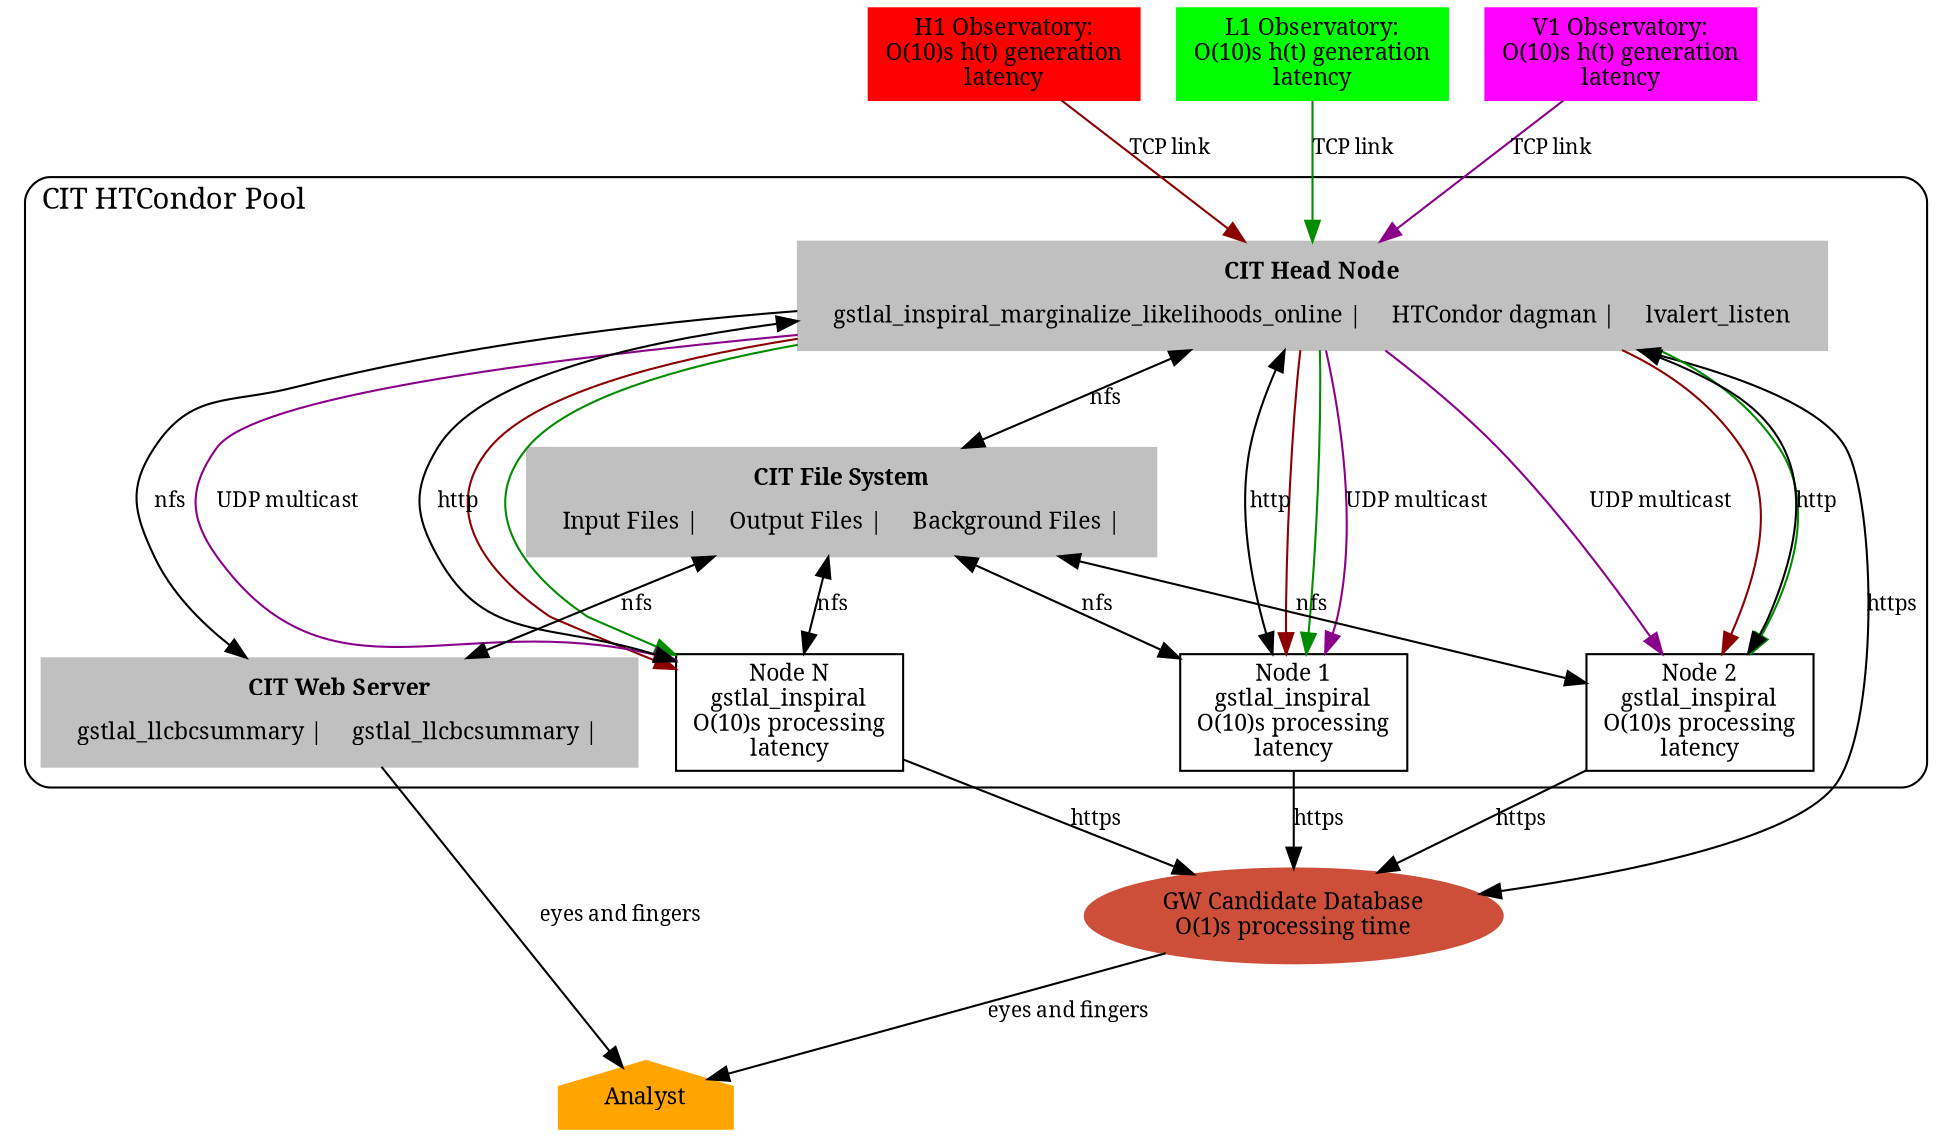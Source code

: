 digraph llpipe {
	graph [fontname="Roman", fontsize=11];
	edge [ fontname="Roman", fontsize=10 ];
	node [fontname="Roman", shape=box, fontsize=11];

	H1 [label="H1 Observatory:\nO(10)s h(t) generation\nlatency", color=red1, style=filled];
	L1 [label="L1 Observatory:\nO(10)s h(t) generation\nlatency", color=green1, style=filled];
	V1 [label="V1 Observatory:\nO(10)s h(t) generation\nlatency", color=magenta1, style=filled];

	HeadNode [
		style=filled, color=grey,
		label = <<TABLE>
			<TR><TD colspan="3"><B>CIT Head Node</B></TD></TR>
         		<TR>
				<TD href="\ref gstlal_inspiral_marginalize_likelihoods_online"> gstlal_inspiral_marginalize_likelihoods_online | </TD>
				<TD> HTCondor dagman | </TD>
				<TD> lvalert_listen </TD>
			</TR>
        		</TABLE>>
		]

	WebServer [
		style=filled, color=grey,
		label = <<TABLE>
			<TR><TD colspan="3"><B>CIT Web Server</B></TD></TR>
         		<TR>
				<TD href="\ref gstlal_llcbcsummary"> gstlal_llcbcsummary | </TD>
				<TD href="\ref gstlal_llcbcnode"> gstlal_llcbcsummary | </TD>
			</TR>
        		</TABLE>>
		];

	HomeDir [
		style=filled, color=grey,
		label = <<TABLE>
			<TR><TD colspan="3"><B>CIT File System</B></TD></TR>
         		<TR>
				<TD> Input Files | </TD>
				<TD> Output Files | </TD>
				<TD> Background Files | </TD>
			</TR>
        		</TABLE>>
		];

	gracedb [label="GW Candidate Database\nO(1)s processing time", shape=oval, color=tomato3, style=filled];

	H1 -> HeadNode [label="TCP link", color=red4];
	L1 -> HeadNode [label="TCP link", color=green4];
	V1 -> HeadNode [label="TCP link", color=magenta4];

	Analyst [shape=house, style=filled, color=orange, URL="http://tinyurl.com/cgxkc25"];

	subgraph clusterCIT { 

		label="CIT HTCondor Pool";
		fontsize = 14;
		style=rounded;
		labeljust="l";

		Node1 [label="Node 1\ngstlal_inspiral\nO(10)s processing\nlatency", URL="\ref gstlal_inspiral"];
		Node2 [label="Node 2\ngstlal_inspiral\nO(10)s processing\nlatency", URL="\ref gstlal_inspiral"];
		NodeN [label="Node N\ngstlal_inspiral\nO(10)s processing\nlatency", URL="\ref gstlal_inspiral"];

		HeadNode -> HomeDir [dir="both", label="nfs"] ;
		HomeDir -> Node1 [dir="both", label="nfs"];
		HomeDir -> Node2 [dir="both", label="nfs"];
		HomeDir -> NodeN [dir="both", label="nfs"];
		HomeDir -> WebServer [dir="both", label="nfs"];

		HeadNode -> Node1 [color=red4];
		HeadNode -> Node1 [color=green4];
		HeadNode -> Node1 [color=magenta4, label="UDP multicast"];

		HeadNode -> Node2 [color=red4];
		HeadNode -> Node2 [color=green4];
		HeadNode -> Node2 [color=magenta4, label="UDP multicast"];

		HeadNode -> NodeN [color=red4];
		HeadNode -> NodeN [color=green4];
		HeadNode -> NodeN [color=magenta4, label="UDP multicast"];

		Node1 -> HeadNode [dir=both, label="http"];
		Node2 -> HeadNode [dir=both, label="http"];
		NodeN -> HeadNode [dir=both, label="http"];
		HeadNode -> WebServer [label="nfs"];

	}

	HeadNode -> gracedb [dir="both", label="https"] ;
	Node1 -> gracedb [label="https"];
	Node2 -> gracedb [label="https"];
	NodeN -> gracedb [label="https"];
	WebServer -> Analyst [label="eyes and fingers"];
	gracedb -> Analyst [label="eyes and fingers"];
}
